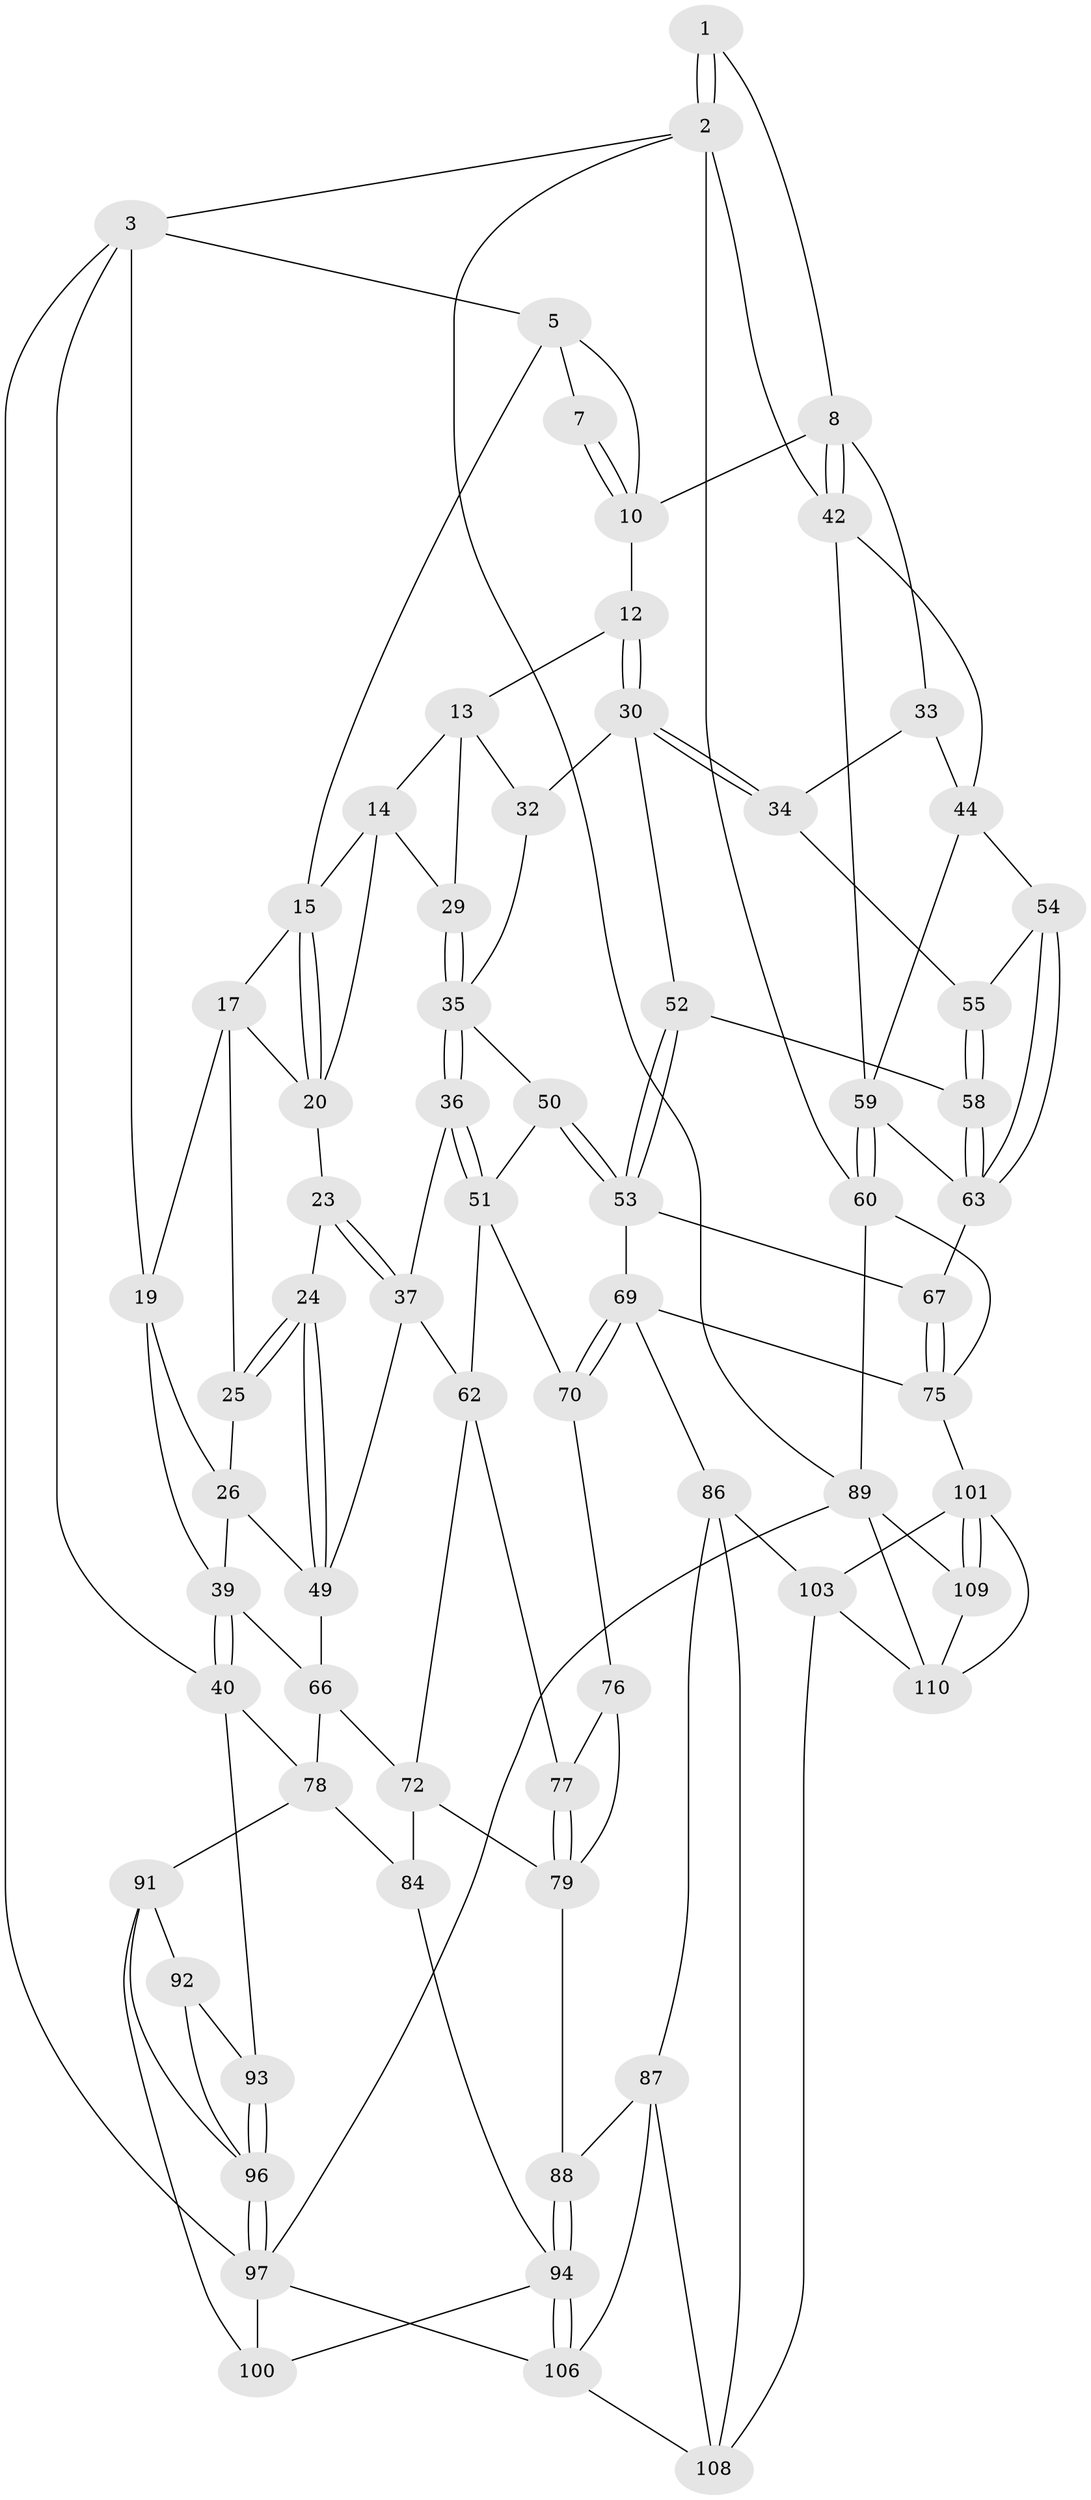// Generated by graph-tools (version 1.1) at 2025/52/02/27/25 19:52:42]
// undirected, 70 vertices, 155 edges
graph export_dot {
graph [start="1"]
  node [color=gray90,style=filled];
  1 [pos="+0.9912528102798027+0"];
  2 [pos="+1+0",super="+46"];
  3 [pos="+0+0",super="+4"];
  5 [pos="+0.30190904005114194+0",super="+6"];
  7 [pos="+0.9005161146872509+0"];
  8 [pos="+0.8729376739527658+0.17039049692293073",super="+9"];
  10 [pos="+0.8347613181344274+0.15343387997711352",super="+11"];
  12 [pos="+0.6548275395593876+0.0681862180276064"];
  13 [pos="+0.6184762403356211+0.08660301036918507",super="+28"];
  14 [pos="+0.5294183363734386+0.10106863480182977",super="+22"];
  15 [pos="+0.42892923545951944+0.06340499599356196",super="+16"];
  17 [pos="+0.33444863136636643+0.11123429259230759",super="+18"];
  19 [pos="+0.10924772485795262+0.05964891857218124",super="+27"];
  20 [pos="+0.4260594910638941+0.20792841599477632",super="+21"];
  23 [pos="+0.3977404763342444+0.25670822104612095"];
  24 [pos="+0.3463772564852388+0.25530096445655914"];
  25 [pos="+0.290295302224907+0.18527668903287564"];
  26 [pos="+0.20154142539863026+0.2224180306937308",super="+47"];
  29 [pos="+0.5196789310660954+0.23334411761707818"];
  30 [pos="+0.6859187978852531+0.2686622836570725",super="+31"];
  32 [pos="+0.600080042729069+0.25747311122497385"];
  33 [pos="+0.8569735404211781+0.17275607536359097"];
  34 [pos="+0.7472470772197741+0.2641130217220042"];
  35 [pos="+0.512168949963895+0.26103150689591964",super="+38"];
  36 [pos="+0.4355067106897098+0.2876190917724098"];
  37 [pos="+0.4055153088751442+0.26743878314482156",super="+56"];
  39 [pos="+0+0.47557123787196226",super="+48"];
  40 [pos="+0+0.4801687728900703",super="+41"];
  42 [pos="+0.9187039229075982+0.18540096466499462",super="+43"];
  44 [pos="+0.8726912456913103+0.35895160984942504",super="+45"];
  49 [pos="+0.2901784911962868+0.31507271785296026",super="+57"];
  50 [pos="+0.5546320525480612+0.3849733499555917"];
  51 [pos="+0.48120651461394615+0.397607752067097",super="+61"];
  52 [pos="+0.6538294901880338+0.31887761626122807"];
  53 [pos="+0.6055156759968124+0.395517886473448",super="+68"];
  54 [pos="+0.8043430552012875+0.3263934603264305"];
  55 [pos="+0.7714438263756759+0.30169697781156946"];
  58 [pos="+0.7437599566497222+0.3609587883795267"];
  59 [pos="+1+0.4303382309123019",super="+64"];
  60 [pos="+1+0.47142661162498906",super="+74"];
  62 [pos="+0.3727391481263443+0.4735934717602502",super="+71"];
  63 [pos="+0.7685214485930872+0.3899081789382484",super="+65"];
  66 [pos="+0.18333089234401617+0.48348559343625785",super="+73"];
  67 [pos="+0.7851649989042017+0.5000116630014054"];
  69 [pos="+0.6566764722673598+0.5825109850945607",super="+83"];
  70 [pos="+0.6088575155433199+0.5841053789366311"];
  72 [pos="+0.2779135017688035+0.6437681391961152",super="+80"];
  75 [pos="+1+0.6847830830023113",super="+82"];
  76 [pos="+0.5416514807171925+0.6092186657878043"];
  77 [pos="+0.4003939966725224+0.5786146715692725"];
  78 [pos="+0.18138991074413852+0.6898451721695043",super="+85"];
  79 [pos="+0.401753055110652+0.6890090010716172",super="+81"];
  84 [pos="+0.2685770004726076+0.7635419134724724"];
  86 [pos="+0.6411357676397398+0.7605844466065994",super="+104"];
  87 [pos="+0.5152624751598409+0.7755474101752087",super="+105"];
  88 [pos="+0.46029062552487265+0.746754283103875"];
  89 [pos="+1+1",super="+90"];
  91 [pos="+0.18732551148929716+0.7441950948573897",super="+98"];
  92 [pos="+0.09588585324779023+0.7354221071754086"];
  93 [pos="+0+0.5201186069046827"];
  94 [pos="+0.34186718383164516+0.8833177823574005",super="+95"];
  96 [pos="+0+0.8696106511517313",super="+99"];
  97 [pos="+0+1",super="+107"];
  100 [pos="+0.14440089144913093+0.8852759260405665"];
  101 [pos="+0.8024406770588103+0.8636862863387907",super="+102"];
  103 [pos="+0.65863098518676+0.9049678985721615",super="+113"];
  106 [pos="+0.34441287351282907+0.8906703097550066",super="+111"];
  108 [pos="+0.5175441733919828+0.9087825838192234",super="+112"];
  109 [pos="+0.9825506276251696+0.8681981462670404"];
  110 [pos="+0.8521271512475277+0.9680745161117508",super="+114"];
  1 -- 2;
  1 -- 2;
  1 -- 8;
  2 -- 3;
  2 -- 89;
  2 -- 42;
  2 -- 60;
  3 -- 97;
  3 -- 19;
  3 -- 5;
  3 -- 40;
  5 -- 10;
  5 -- 7;
  5 -- 15;
  7 -- 10;
  7 -- 10;
  8 -- 42;
  8 -- 42;
  8 -- 33;
  8 -- 10;
  10 -- 12;
  12 -- 13;
  12 -- 30;
  12 -- 30;
  13 -- 14;
  13 -- 32;
  13 -- 29;
  14 -- 15;
  14 -- 20;
  14 -- 29;
  15 -- 20;
  15 -- 20;
  15 -- 17;
  17 -- 19;
  17 -- 25;
  17 -- 20;
  19 -- 26;
  19 -- 39;
  20 -- 23;
  23 -- 24;
  23 -- 37;
  23 -- 37;
  24 -- 25;
  24 -- 25;
  24 -- 49;
  24 -- 49;
  25 -- 26;
  26 -- 49;
  26 -- 39;
  29 -- 35;
  29 -- 35;
  30 -- 34;
  30 -- 34;
  30 -- 32;
  30 -- 52;
  32 -- 35;
  33 -- 34;
  33 -- 44;
  34 -- 55;
  35 -- 36;
  35 -- 36;
  35 -- 50;
  36 -- 37;
  36 -- 51;
  36 -- 51;
  37 -- 49;
  37 -- 62;
  39 -- 40;
  39 -- 40;
  39 -- 66;
  40 -- 78;
  40 -- 93;
  42 -- 59;
  42 -- 44;
  44 -- 54;
  44 -- 59;
  49 -- 66;
  50 -- 51;
  50 -- 53;
  50 -- 53;
  51 -- 62;
  51 -- 70;
  52 -- 53;
  52 -- 53;
  52 -- 58;
  53 -- 67;
  53 -- 69;
  54 -- 55;
  54 -- 63;
  54 -- 63;
  55 -- 58;
  55 -- 58;
  58 -- 63;
  58 -- 63;
  59 -- 60;
  59 -- 60;
  59 -- 63;
  60 -- 75;
  60 -- 89;
  62 -- 72;
  62 -- 77;
  63 -- 67;
  66 -- 72;
  66 -- 78;
  67 -- 75;
  67 -- 75;
  69 -- 70;
  69 -- 70;
  69 -- 86;
  69 -- 75;
  70 -- 76;
  72 -- 84;
  72 -- 79;
  75 -- 101;
  76 -- 77;
  76 -- 79;
  77 -- 79;
  77 -- 79;
  78 -- 91;
  78 -- 84;
  79 -- 88;
  84 -- 94;
  86 -- 87;
  86 -- 108;
  86 -- 103;
  87 -- 88;
  87 -- 106;
  87 -- 108;
  88 -- 94;
  88 -- 94;
  89 -- 97;
  89 -- 109;
  89 -- 110;
  91 -- 92;
  91 -- 100;
  91 -- 96;
  92 -- 93;
  92 -- 96;
  93 -- 96;
  93 -- 96;
  94 -- 106;
  94 -- 106;
  94 -- 100;
  96 -- 97;
  96 -- 97;
  97 -- 106;
  97 -- 100;
  101 -- 109;
  101 -- 109;
  101 -- 110;
  101 -- 103;
  103 -- 108;
  103 -- 110;
  106 -- 108;
  109 -- 110;
}
